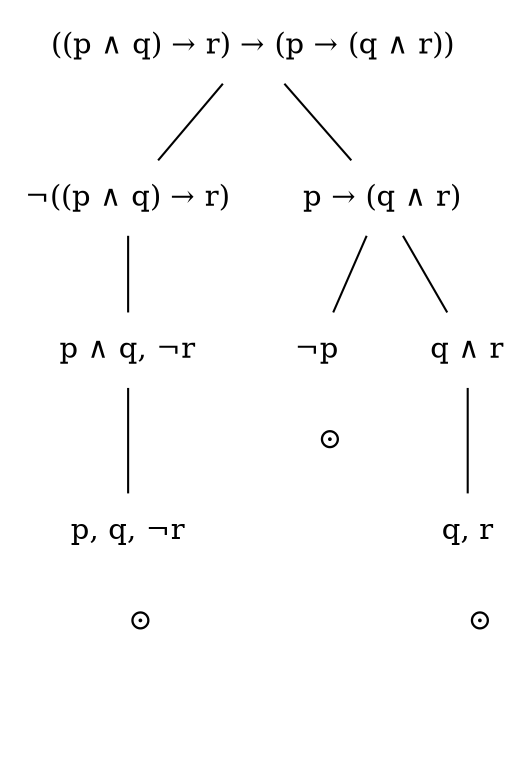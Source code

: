 digraph G {
    splines="FALSE";
    edge [
        arrowhead="none"
    ];

    node [
        shape="none"
    ]

    o1 [label=""]
    o2 [label=""]
    o3 [label=""]
    // o4 [label=""]
    // o5 [label=""]
    // o6 [label=""]

    l0 [label="((p ∧ q) → r) → (p → (q ∧ r))"]
    l01 [label="¬((p ∧ q) → r)"]
    l02 [label="p → (q ∧ r)"]
    l011 [label="p ∧ q, ¬r"]
    l0111 [label="p, q, ¬r"]
    l021 [label="¬p"]
    l022 [label="q ∧ r"]
    l0221 [label="q, r"]

    // l2 [label="(p∨q) → r, p,  ¬(q∨r)"]
    // l3 [label="(p∨q) → r, p,  ¬q,  ¬r"]

    l0 -> l01 -> l011 -> l0111
    l0111 -> o1 [label="⊙" color=white]
    l0 -> l02 -> l021
    l021 -> o2 [label="⊙" color=white]
    l02 -> l022 -> l0221
    l0221 -> o3 [label="⊙" color=white]

    // l31 [label="¬(p∨q), p,  ¬q,  ¬r"]
    // l32 [label="r, p,  ¬q,  ¬r"]
    // l311 [label="¬p, ¬q, p,  ¬q,  ¬r"]

    // l3 -> l31 -> l311
    // l311 -> x1 [label="×" color=white]
    // l3 -> l32
    // l32 -> x2 [label="×" color=white]
    
}
